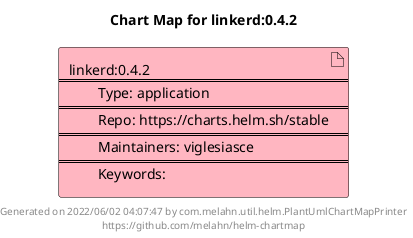 @startuml
skinparam linetype ortho
skinparam backgroundColor white
skinparam usecaseBorderColor black
skinparam usecaseArrowColor LightSlateGray
skinparam artifactBorderColor black
skinparam artifactArrowColor LightSlateGray

title Chart Map for linkerd:0.4.2

'There is one referenced Helm Chart
artifact "linkerd:0.4.2\n====\n\tType: application\n====\n\tRepo: https://charts.helm.sh/stable\n====\n\tMaintainers: viglesiasce\n====\n\tKeywords: " as linkerd_0_4_2 #LightPink

'There are 0 referenced Docker Images

'Chart Dependencies

center footer Generated on 2022/06/02 04:07:47 by com.melahn.util.helm.PlantUmlChartMapPrinter\nhttps://github.com/melahn/helm-chartmap
@enduml
